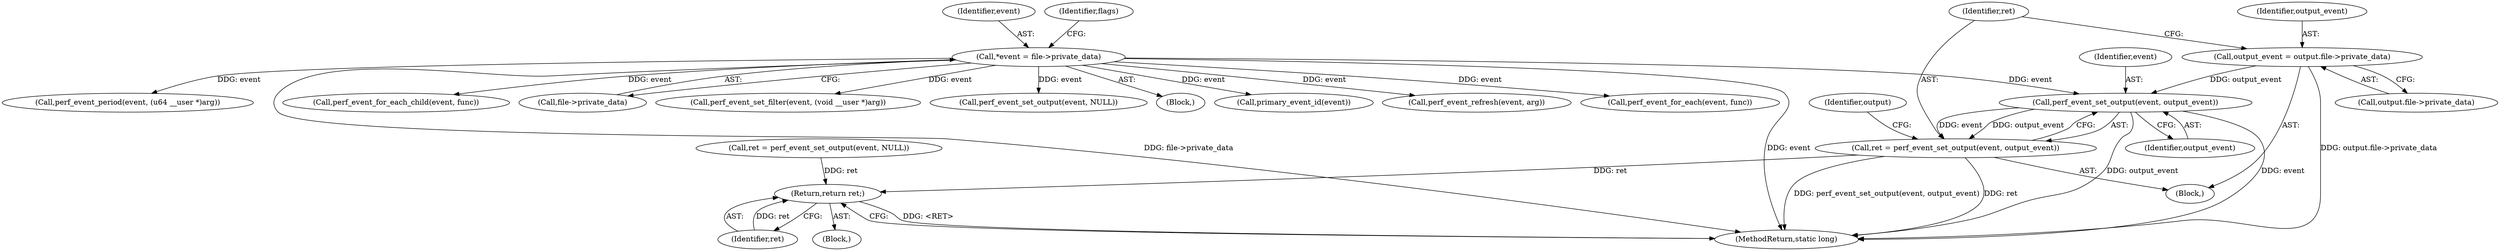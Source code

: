 digraph "1_linux_f63a8daa5812afef4f06c962351687e1ff9ccb2b_9@pointer" {
"1000197" [label="(Call,perf_event_set_output(event, output_event))"];
"1000106" [label="(Call,*event = file->private_data)"];
"1000188" [label="(Call,output_event = output.file->private_data)"];
"1000195" [label="(Call,ret = perf_event_set_output(event, output_event))"];
"1000209" [label="(Return,return ret;)"];
"1000209" [label="(Return,return ret;)"];
"1000204" [label="(Call,ret = perf_event_set_output(event, NULL))"];
"1000190" [label="(Call,output.file->private_data)"];
"1000226" [label="(Call,perf_event_for_each(event, func))"];
"1000114" [label="(Identifier,flags)"];
"1000168" [label="(Block,)"];
"1000141" [label="(Call,perf_event_period(event, (u64 __user *)arg))"];
"1000210" [label="(Identifier,ret)"];
"1000195" [label="(Call,ret = perf_event_set_output(event, output_event))"];
"1000230" [label="(Call,perf_event_for_each_child(event, func))"];
"1000198" [label="(Identifier,event)"];
"1000108" [label="(Call,file->private_data)"];
"1000197" [label="(Call,perf_event_set_output(event, output_event))"];
"1000201" [label="(Identifier,output)"];
"1000199" [label="(Identifier,output_event)"];
"1000189" [label="(Identifier,output_event)"];
"1000213" [label="(Call,perf_event_set_filter(event, (void __user *)arg))"];
"1000107" [label="(Identifier,event)"];
"1000106" [label="(Call,*event = file->private_data)"];
"1000235" [label="(MethodReturn,static long)"];
"1000175" [label="(Block,)"];
"1000206" [label="(Call,perf_event_set_output(event, NULL))"];
"1000196" [label="(Identifier,ret)"];
"1000188" [label="(Call,output_event = output.file->private_data)"];
"1000104" [label="(Block,)"];
"1000151" [label="(Call,primary_event_id(event))"];
"1000136" [label="(Call,perf_event_refresh(event, arg))"];
"1000197" -> "1000195"  [label="AST: "];
"1000197" -> "1000199"  [label="CFG: "];
"1000198" -> "1000197"  [label="AST: "];
"1000199" -> "1000197"  [label="AST: "];
"1000195" -> "1000197"  [label="CFG: "];
"1000197" -> "1000235"  [label="DDG: output_event"];
"1000197" -> "1000235"  [label="DDG: event"];
"1000197" -> "1000195"  [label="DDG: event"];
"1000197" -> "1000195"  [label="DDG: output_event"];
"1000106" -> "1000197"  [label="DDG: event"];
"1000188" -> "1000197"  [label="DDG: output_event"];
"1000106" -> "1000104"  [label="AST: "];
"1000106" -> "1000108"  [label="CFG: "];
"1000107" -> "1000106"  [label="AST: "];
"1000108" -> "1000106"  [label="AST: "];
"1000114" -> "1000106"  [label="CFG: "];
"1000106" -> "1000235"  [label="DDG: file->private_data"];
"1000106" -> "1000235"  [label="DDG: event"];
"1000106" -> "1000136"  [label="DDG: event"];
"1000106" -> "1000141"  [label="DDG: event"];
"1000106" -> "1000151"  [label="DDG: event"];
"1000106" -> "1000206"  [label="DDG: event"];
"1000106" -> "1000213"  [label="DDG: event"];
"1000106" -> "1000226"  [label="DDG: event"];
"1000106" -> "1000230"  [label="DDG: event"];
"1000188" -> "1000175"  [label="AST: "];
"1000188" -> "1000190"  [label="CFG: "];
"1000189" -> "1000188"  [label="AST: "];
"1000190" -> "1000188"  [label="AST: "];
"1000196" -> "1000188"  [label="CFG: "];
"1000188" -> "1000235"  [label="DDG: output.file->private_data"];
"1000195" -> "1000175"  [label="AST: "];
"1000196" -> "1000195"  [label="AST: "];
"1000201" -> "1000195"  [label="CFG: "];
"1000195" -> "1000235"  [label="DDG: perf_event_set_output(event, output_event)"];
"1000195" -> "1000235"  [label="DDG: ret"];
"1000195" -> "1000209"  [label="DDG: ret"];
"1000209" -> "1000168"  [label="AST: "];
"1000209" -> "1000210"  [label="CFG: "];
"1000210" -> "1000209"  [label="AST: "];
"1000235" -> "1000209"  [label="CFG: "];
"1000209" -> "1000235"  [label="DDG: <RET>"];
"1000210" -> "1000209"  [label="DDG: ret"];
"1000204" -> "1000209"  [label="DDG: ret"];
}
